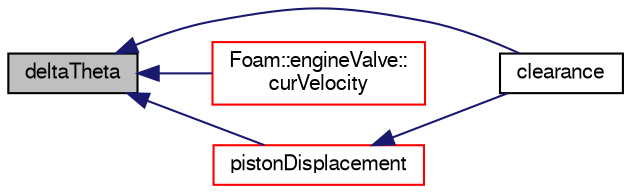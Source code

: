 digraph "deltaTheta"
{
  bgcolor="transparent";
  edge [fontname="FreeSans",fontsize="10",labelfontname="FreeSans",labelfontsize="10"];
  node [fontname="FreeSans",fontsize="10",shape=record];
  rankdir="LR";
  Node407 [label="deltaTheta",height=0.2,width=0.4,color="black", fillcolor="grey75", style="filled", fontcolor="black"];
  Node407 -> Node408 [dir="back",color="midnightblue",fontsize="10",style="solid",fontname="FreeSans"];
  Node408 [label="clearance",height=0.2,width=0.4,color="black",URL="$a21822.html#aa2308a0cc2552809f3d0863b21a40af5",tooltip="Return the engines clearance-gap. "];
  Node407 -> Node409 [dir="back",color="midnightblue",fontsize="10",style="solid",fontname="FreeSans"];
  Node409 [label="Foam::engineValve::\lcurVelocity",height=0.2,width=0.4,color="red",URL="$a21826.html#ab102fa397f53e58b09d93a2aebdac96b",tooltip="Return valve velocity for current time-step. "];
  Node407 -> Node411 [dir="back",color="midnightblue",fontsize="10",style="solid",fontname="FreeSans"];
  Node411 [label="pistonDisplacement",height=0.2,width=0.4,color="red",URL="$a21822.html#a933d46fba45ae6a4df56e3bce745de2a",tooltip="Return piston displacement for current time step. "];
  Node411 -> Node408 [dir="back",color="midnightblue",fontsize="10",style="solid",fontname="FreeSans"];
}
